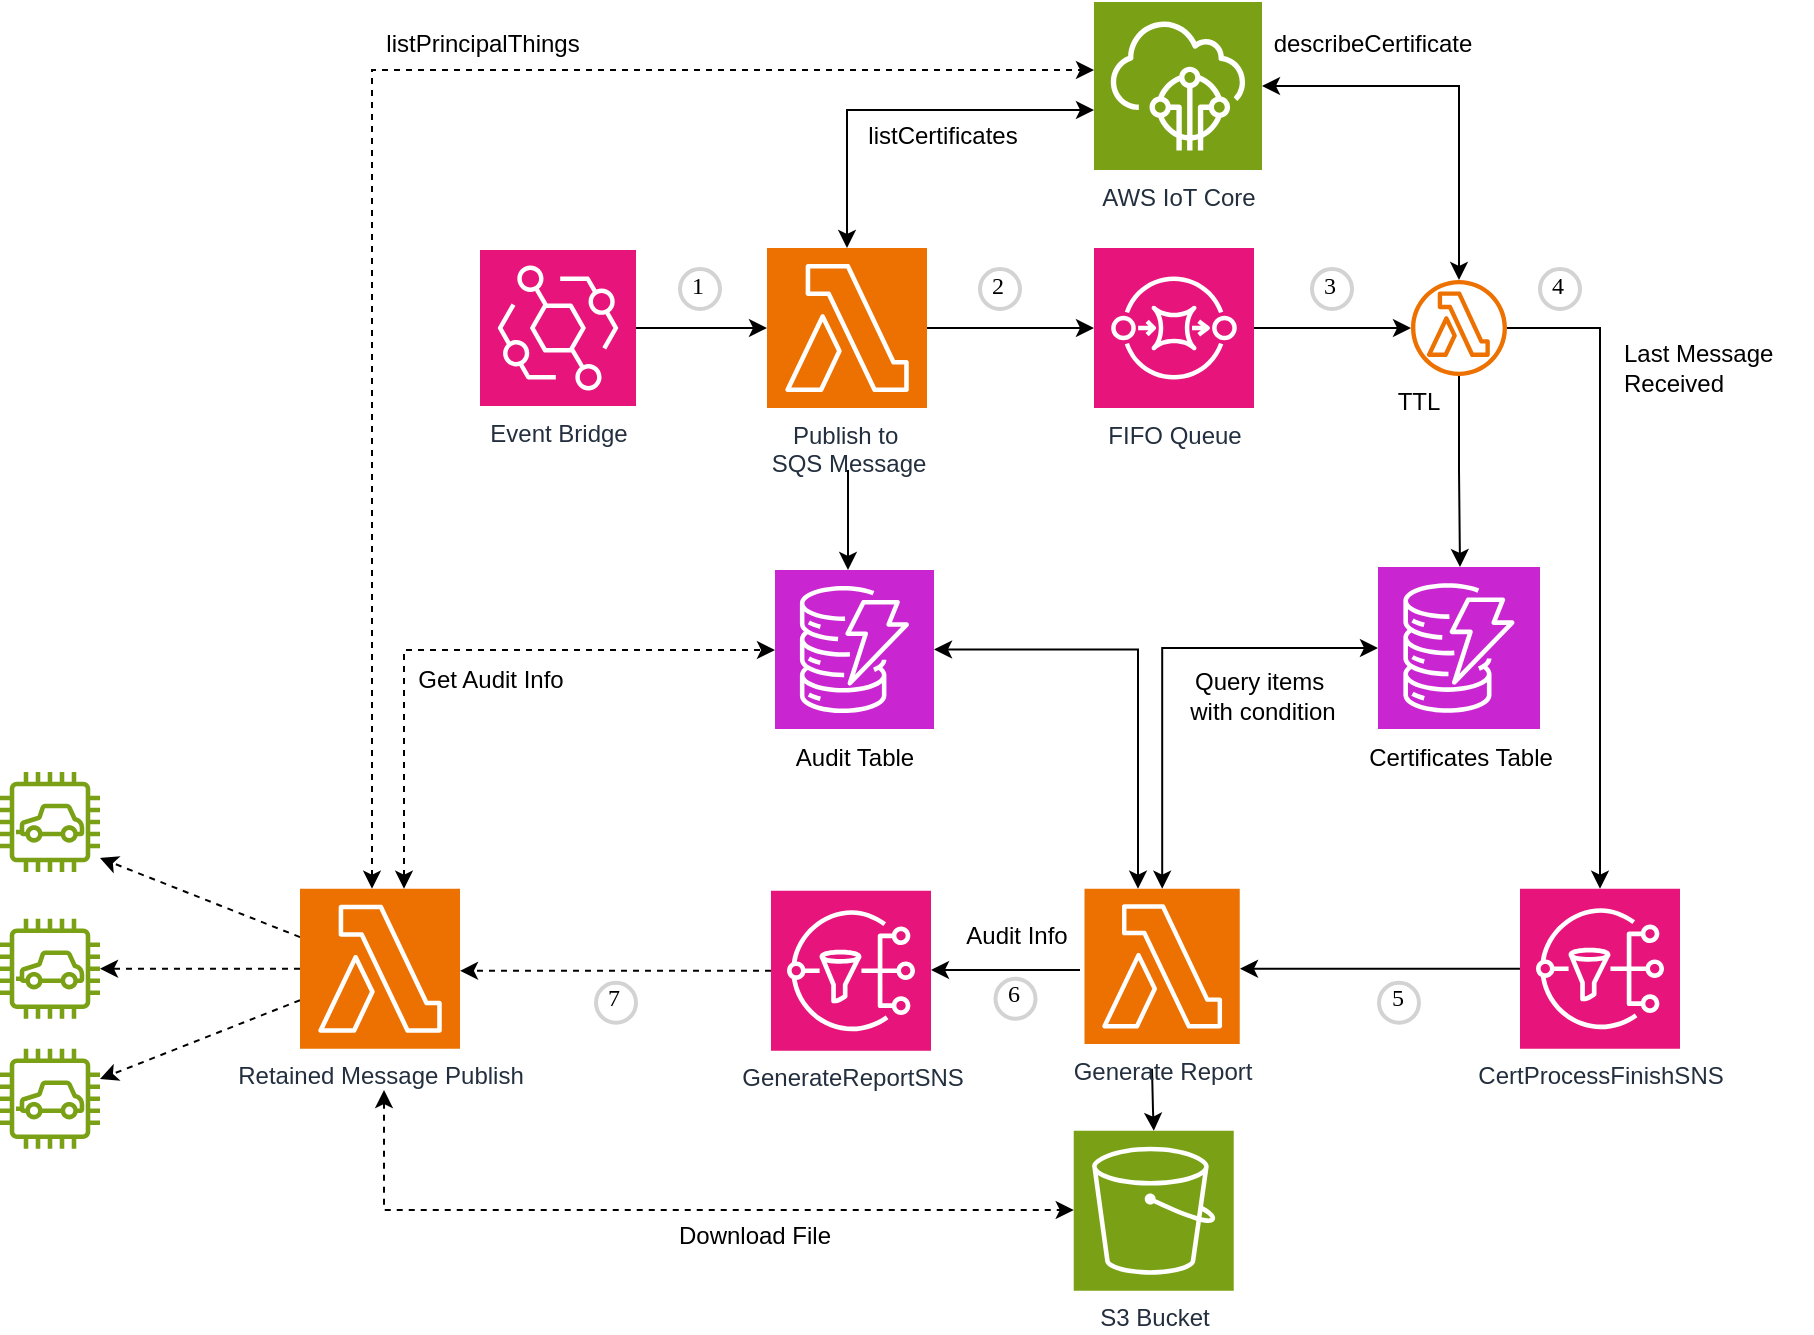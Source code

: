 <mxfile version="24.2.5" type="device" pages="2">
  <diagram id="SAfGH-wgnJI3tK-LIvU7" name="CURRENT">
    <mxGraphModel dx="1388" dy="578" grid="0" gridSize="10" guides="1" tooltips="1" connect="1" arrows="1" fold="1" page="0" pageScale="1" pageWidth="827" pageHeight="1169" math="0" shadow="0">
      <root>
        <mxCell id="0" />
        <mxCell id="1" parent="0" />
        <mxCell id="WebpYb8rPuGG9yT3zXWJ-17" style="edgeStyle=orthogonalEdgeStyle;rounded=0;orthogonalLoop=1;jettySize=auto;html=1;" parent="1" source="WebpYb8rPuGG9yT3zXWJ-1" target="WebpYb8rPuGG9yT3zXWJ-16" edge="1">
          <mxGeometry relative="1" as="geometry" />
        </mxCell>
        <mxCell id="WebpYb8rPuGG9yT3zXWJ-1" value="Event Bridge" style="sketch=0;points=[[0,0,0],[0.25,0,0],[0.5,0,0],[0.75,0,0],[1,0,0],[0,1,0],[0.25,1,0],[0.5,1,0],[0.75,1,0],[1,1,0],[0,0.25,0],[0,0.5,0],[0,0.75,0],[1,0.25,0],[1,0.5,0],[1,0.75,0]];outlineConnect=0;fontColor=#232F3E;fillColor=#E7157B;strokeColor=#ffffff;dashed=0;verticalLabelPosition=bottom;verticalAlign=top;align=center;html=1;fontSize=12;fontStyle=0;aspect=fixed;shape=mxgraph.aws4.resourceIcon;resIcon=mxgraph.aws4.eventbridge;" parent="1" vertex="1">
          <mxGeometry x="40" y="200" width="78" height="78" as="geometry" />
        </mxCell>
        <mxCell id="WebpYb8rPuGG9yT3zXWJ-13" style="edgeStyle=orthogonalEdgeStyle;rounded=0;orthogonalLoop=1;jettySize=auto;html=1;" parent="1" source="WebpYb8rPuGG9yT3zXWJ-4" target="WebpYb8rPuGG9yT3zXWJ-5" edge="1">
          <mxGeometry relative="1" as="geometry" />
        </mxCell>
        <mxCell id="WebpYb8rPuGG9yT3zXWJ-4" value="FIFO Queue" style="sketch=0;points=[[0,0,0],[0.25,0,0],[0.5,0,0],[0.75,0,0],[1,0,0],[0,1,0],[0.25,1,0],[0.5,1,0],[0.75,1,0],[1,1,0],[0,0.25,0],[0,0.5,0],[0,0.75,0],[1,0.25,0],[1,0.5,0],[1,0.75,0]];outlineConnect=0;fontColor=#232F3E;fillColor=#E7157B;strokeColor=#ffffff;dashed=0;verticalLabelPosition=bottom;verticalAlign=top;align=center;html=1;fontSize=12;fontStyle=0;aspect=fixed;shape=mxgraph.aws4.resourceIcon;resIcon=mxgraph.aws4.sqs;" parent="1" vertex="1">
          <mxGeometry x="347" y="199" width="80" height="80" as="geometry" />
        </mxCell>
        <mxCell id="WebpYb8rPuGG9yT3zXWJ-10" style="edgeStyle=orthogonalEdgeStyle;rounded=0;orthogonalLoop=1;jettySize=auto;html=1;" parent="1" source="WebpYb8rPuGG9yT3zXWJ-5" target="WebpYb8rPuGG9yT3zXWJ-8" edge="1">
          <mxGeometry relative="1" as="geometry">
            <Array as="points">
              <mxPoint x="530" y="310" />
              <mxPoint x="530" y="310" />
            </Array>
            <mxPoint x="520" y="320" as="targetPoint" />
          </mxGeometry>
        </mxCell>
        <mxCell id="WebpYb8rPuGG9yT3zXWJ-68" style="edgeStyle=orthogonalEdgeStyle;rounded=0;orthogonalLoop=1;jettySize=auto;html=1;" parent="1" source="WebpYb8rPuGG9yT3zXWJ-5" target="WebpYb8rPuGG9yT3zXWJ-67" edge="1">
          <mxGeometry relative="1" as="geometry">
            <Array as="points">
              <mxPoint x="600" y="239" />
            </Array>
          </mxGeometry>
        </mxCell>
        <mxCell id="WebpYb8rPuGG9yT3zXWJ-5" value="" style="sketch=0;outlineConnect=0;fontColor=#232F3E;gradientColor=none;fillColor=#ED7100;strokeColor=none;dashed=0;verticalLabelPosition=bottom;verticalAlign=top;align=center;html=1;fontSize=12;fontStyle=0;aspect=fixed;pointerEvents=1;shape=mxgraph.aws4.lambda_function;" parent="1" vertex="1">
          <mxGeometry x="505.5" y="215" width="48" height="48" as="geometry" />
        </mxCell>
        <mxCell id="WebpYb8rPuGG9yT3zXWJ-47" style="edgeStyle=orthogonalEdgeStyle;rounded=0;orthogonalLoop=1;jettySize=auto;html=1;startArrow=classic;startFill=1;" parent="1" source="WebpYb8rPuGG9yT3zXWJ-6" target="WebpYb8rPuGG9yT3zXWJ-5" edge="1">
          <mxGeometry relative="1" as="geometry" />
        </mxCell>
        <mxCell id="WebpYb8rPuGG9yT3zXWJ-6" value="AWS IoT Core" style="sketch=0;points=[[0,0,0],[0.25,0,0],[0.5,0,0],[0.75,0,0],[1,0,0],[0,1,0],[0.25,1,0],[0.5,1,0],[0.75,1,0],[1,1,0],[0,0.25,0],[0,0.5,0],[0,0.75,0],[1,0.25,0],[1,0.5,0],[1,0.75,0]];outlineConnect=0;fontColor=#232F3E;fillColor=#7AA116;strokeColor=#ffffff;dashed=0;verticalLabelPosition=bottom;verticalAlign=top;align=center;html=1;fontSize=12;fontStyle=0;aspect=fixed;shape=mxgraph.aws4.resourceIcon;resIcon=mxgraph.aws4.iot_core;" parent="1" vertex="1">
          <mxGeometry x="347" y="76" width="84" height="84" as="geometry" />
        </mxCell>
        <mxCell id="WebpYb8rPuGG9yT3zXWJ-8" value="&lt;span style=&quot;color: rgb(0, 0, 0);&quot;&gt;Certificates Table&lt;/span&gt;" style="sketch=0;points=[[0,0,0],[0.25,0,0],[0.5,0,0],[0.75,0,0],[1,0,0],[0,1,0],[0.25,1,0],[0.5,1,0],[0.75,1,0],[1,1,0],[0,0.25,0],[0,0.5,0],[0,0.75,0],[1,0.25,0],[1,0.5,0],[1,0.75,0]];outlineConnect=0;fontColor=#232F3E;fillColor=#C925D1;strokeColor=#ffffff;dashed=0;verticalLabelPosition=bottom;verticalAlign=top;align=center;html=1;fontSize=12;fontStyle=0;aspect=fixed;shape=mxgraph.aws4.resourceIcon;resIcon=mxgraph.aws4.dynamodb;" parent="1" vertex="1">
          <mxGeometry x="489" y="358.5" width="81" height="81" as="geometry" />
        </mxCell>
        <mxCell id="WebpYb8rPuGG9yT3zXWJ-18" style="edgeStyle=orthogonalEdgeStyle;rounded=0;orthogonalLoop=1;jettySize=auto;html=1;" parent="1" source="WebpYb8rPuGG9yT3zXWJ-16" target="WebpYb8rPuGG9yT3zXWJ-4" edge="1">
          <mxGeometry relative="1" as="geometry" />
        </mxCell>
        <mxCell id="RIz6IlH4gp6ZUntJWzO1-3" style="edgeStyle=orthogonalEdgeStyle;rounded=0;orthogonalLoop=1;jettySize=auto;html=1;" parent="1" target="RIz6IlH4gp6ZUntJWzO1-2" edge="1">
          <mxGeometry relative="1" as="geometry">
            <mxPoint x="224" y="310" as="sourcePoint" />
            <mxPoint x="224" y="348.5" as="targetPoint" />
            <Array as="points">
              <mxPoint x="224" y="350" />
              <mxPoint x="224" y="350" />
            </Array>
          </mxGeometry>
        </mxCell>
        <mxCell id="WebpYb8rPuGG9yT3zXWJ-16" value="Publish to&amp;nbsp;&lt;div&gt;SQS Message&lt;/div&gt;" style="sketch=0;points=[[0,0,0],[0.25,0,0],[0.5,0,0],[0.75,0,0],[1,0,0],[0,1,0],[0.25,1,0],[0.5,1,0],[0.75,1,0],[1,1,0],[0,0.25,0],[0,0.5,0],[0,0.75,0],[1,0.25,0],[1,0.5,0],[1,0.75,0]];outlineConnect=0;fontColor=#232F3E;fillColor=#ED7100;strokeColor=#ffffff;dashed=0;verticalLabelPosition=bottom;verticalAlign=top;align=center;html=1;fontSize=12;fontStyle=0;aspect=fixed;shape=mxgraph.aws4.resourceIcon;resIcon=mxgraph.aws4.lambda;" parent="1" vertex="1">
          <mxGeometry x="183.5" y="199" width="80" height="80" as="geometry" />
        </mxCell>
        <mxCell id="WebpYb8rPuGG9yT3zXWJ-21" style="edgeStyle=orthogonalEdgeStyle;rounded=0;orthogonalLoop=1;jettySize=auto;html=1;startArrow=classic;startFill=1;" parent="1" source="WebpYb8rPuGG9yT3zXWJ-19" target="WebpYb8rPuGG9yT3zXWJ-8" edge="1">
          <mxGeometry relative="1" as="geometry">
            <mxPoint x="406" y="406" as="targetPoint" />
            <Array as="points">
              <mxPoint x="381" y="399" />
            </Array>
          </mxGeometry>
        </mxCell>
        <mxCell id="WebpYb8rPuGG9yT3zXWJ-24" style="edgeStyle=orthogonalEdgeStyle;rounded=0;orthogonalLoop=1;jettySize=auto;html=1;" parent="1" target="WebpYb8rPuGG9yT3zXWJ-23" edge="1">
          <mxGeometry relative="1" as="geometry">
            <mxPoint x="376" y="609.36" as="sourcePoint" />
          </mxGeometry>
        </mxCell>
        <mxCell id="WebpYb8rPuGG9yT3zXWJ-19" value="Generate Report" style="sketch=0;points=[[0,0,0],[0.25,0,0],[0.5,0,0],[0.75,0,0],[1,0,0],[0,1,0],[0.25,1,0],[0.5,1,0],[0.75,1,0],[1,1,0],[0,0.25,0],[0,0.5,0],[0,0.75,0],[1,0.25,0],[1,0.5,0],[1,0.75,0]];outlineConnect=0;fontColor=#232F3E;fillColor=#ED7100;strokeColor=#ffffff;dashed=0;verticalLabelPosition=bottom;verticalAlign=top;align=center;html=1;fontSize=12;fontStyle=0;aspect=fixed;shape=mxgraph.aws4.resourceIcon;resIcon=mxgraph.aws4.lambda;" parent="1" vertex="1">
          <mxGeometry x="342.25" y="519.36" width="77.62" height="77.62" as="geometry" />
        </mxCell>
        <mxCell id="WebpYb8rPuGG9yT3zXWJ-31" style="edgeStyle=orthogonalEdgeStyle;rounded=0;orthogonalLoop=1;jettySize=auto;html=1;dashed=1;" parent="1" source="WebpYb8rPuGG9yT3zXWJ-22" target="WebpYb8rPuGG9yT3zXWJ-30" edge="1">
          <mxGeometry relative="1" as="geometry">
            <Array as="points">
              <mxPoint x="60" y="560" />
              <mxPoint x="60" y="560" />
            </Array>
          </mxGeometry>
        </mxCell>
        <mxCell id="WebpYb8rPuGG9yT3zXWJ-22" value="GenerateReportSNS" style="sketch=0;points=[[0,0,0],[0.25,0,0],[0.5,0,0],[0.75,0,0],[1,0,0],[0,1,0],[0.25,1,0],[0.5,1,0],[0.75,1,0],[1,1,0],[0,0.25,0],[0,0.5,0],[0,0.75,0],[1,0.25,0],[1,0.5,0],[1,0.75,0]];outlineConnect=0;fontColor=#232F3E;fillColor=#E7157B;strokeColor=#ffffff;dashed=0;verticalLabelPosition=bottom;verticalAlign=top;align=center;html=1;fontSize=12;fontStyle=0;aspect=fixed;shape=mxgraph.aws4.resourceIcon;resIcon=mxgraph.aws4.sns;" parent="1" vertex="1">
          <mxGeometry x="185.5" y="520.36" width="80" height="80" as="geometry" />
        </mxCell>
        <mxCell id="WebpYb8rPuGG9yT3zXWJ-23" value="S3 Bucket" style="sketch=0;points=[[0,0,0],[0.25,0,0],[0.5,0,0],[0.75,0,0],[1,0,0],[0,1,0],[0.25,1,0],[0.5,1,0],[0.75,1,0],[1,1,0],[0,0.25,0],[0,0.5,0],[0,0.75,0],[1,0.25,0],[1,0.5,0],[1,0.75,0]];outlineConnect=0;fontColor=#232F3E;fillColor=#7AA116;strokeColor=#ffffff;dashed=0;verticalLabelPosition=bottom;verticalAlign=top;align=center;html=1;fontSize=12;fontStyle=0;aspect=fixed;shape=mxgraph.aws4.resourceIcon;resIcon=mxgraph.aws4.s3;" parent="1" vertex="1">
          <mxGeometry x="336.87" y="640.36" width="80" height="80" as="geometry" />
        </mxCell>
        <mxCell id="WebpYb8rPuGG9yT3zXWJ-25" style="edgeStyle=orthogonalEdgeStyle;rounded=0;orthogonalLoop=1;jettySize=auto;html=1;" parent="1" target="WebpYb8rPuGG9yT3zXWJ-22" edge="1">
          <mxGeometry relative="1" as="geometry">
            <mxPoint x="340" y="560" as="sourcePoint" />
            <mxPoint x="267" y="558.358" as="targetPoint" />
            <Array as="points">
              <mxPoint x="320" y="560" />
              <mxPoint x="320" y="560" />
            </Array>
          </mxGeometry>
        </mxCell>
        <mxCell id="WebpYb8rPuGG9yT3zXWJ-32" style="edgeStyle=orthogonalEdgeStyle;rounded=0;orthogonalLoop=1;jettySize=auto;html=1;dashed=1;startArrow=classic;startFill=1;" parent="1" target="WebpYb8rPuGG9yT3zXWJ-23" edge="1">
          <mxGeometry relative="1" as="geometry">
            <mxPoint x="-8" y="620" as="sourcePoint" />
            <Array as="points">
              <mxPoint x="-8" y="680" />
            </Array>
          </mxGeometry>
        </mxCell>
        <mxCell id="WebpYb8rPuGG9yT3zXWJ-42" style="rounded=0;orthogonalLoop=1;jettySize=auto;html=1;dashed=1;" parent="1" source="WebpYb8rPuGG9yT3zXWJ-30" edge="1">
          <mxGeometry relative="1" as="geometry">
            <mxPoint x="-150" y="504.004" as="targetPoint" />
          </mxGeometry>
        </mxCell>
        <mxCell id="WebpYb8rPuGG9yT3zXWJ-43" style="edgeStyle=orthogonalEdgeStyle;rounded=0;orthogonalLoop=1;jettySize=auto;html=1;dashed=1;" parent="1" source="WebpYb8rPuGG9yT3zXWJ-30" target="WebpYb8rPuGG9yT3zXWJ-40" edge="1">
          <mxGeometry relative="1" as="geometry" />
        </mxCell>
        <mxCell id="WebpYb8rPuGG9yT3zXWJ-44" style="rounded=0;orthogonalLoop=1;jettySize=auto;html=1;dashed=1;" parent="1" source="WebpYb8rPuGG9yT3zXWJ-30" target="WebpYb8rPuGG9yT3zXWJ-41" edge="1">
          <mxGeometry relative="1" as="geometry" />
        </mxCell>
        <mxCell id="WebpYb8rPuGG9yT3zXWJ-60" style="edgeStyle=orthogonalEdgeStyle;rounded=0;orthogonalLoop=1;jettySize=auto;html=1;dashed=1;startArrow=classic;startFill=1;" parent="1" source="WebpYb8rPuGG9yT3zXWJ-30" target="WebpYb8rPuGG9yT3zXWJ-6" edge="1">
          <mxGeometry relative="1" as="geometry">
            <Array as="points">
              <mxPoint x="-14" y="110" />
            </Array>
          </mxGeometry>
        </mxCell>
        <mxCell id="WebpYb8rPuGG9yT3zXWJ-30" value="Retained Message Publish" style="sketch=0;points=[[0,0,0],[0.25,0,0],[0.5,0,0],[0.75,0,0],[1,0,0],[0,1,0],[0.25,1,0],[0.5,1,0],[0.75,1,0],[1,1,0],[0,0.25,0],[0,0.5,0],[0,0.75,0],[1,0.25,0],[1,0.5,0],[1,0.75,0]];outlineConnect=0;fontColor=#232F3E;fillColor=#ED7100;strokeColor=#ffffff;dashed=0;verticalLabelPosition=bottom;verticalAlign=top;align=center;html=1;fontSize=12;fontStyle=0;aspect=fixed;shape=mxgraph.aws4.resourceIcon;resIcon=mxgraph.aws4.lambda;" parent="1" vertex="1">
          <mxGeometry x="-50" y="519.36" width="80" height="80" as="geometry" />
        </mxCell>
        <mxCell id="WebpYb8rPuGG9yT3zXWJ-34" value="Last Message&amp;nbsp;&lt;div&gt;Received&lt;/div&gt;" style="text;html=1;align=left;verticalAlign=middle;resizable=0;points=[];autosize=1;strokeColor=none;fillColor=none;" parent="1" vertex="1">
          <mxGeometry x="610" y="238" width="96" height="41" as="geometry" />
        </mxCell>
        <mxCell id="WebpYb8rPuGG9yT3zXWJ-39" value="" style="sketch=0;outlineConnect=0;fontColor=#232F3E;gradientColor=none;fillColor=#7AA116;strokeColor=none;dashed=0;verticalLabelPosition=bottom;verticalAlign=top;align=center;html=1;fontSize=12;fontStyle=0;aspect=fixed;pointerEvents=1;shape=mxgraph.aws4.car;" parent="1" vertex="1">
          <mxGeometry x="-200" y="461" width="50" height="50" as="geometry" />
        </mxCell>
        <mxCell id="WebpYb8rPuGG9yT3zXWJ-40" value="" style="sketch=0;outlineConnect=0;fontColor=#232F3E;gradientColor=none;fillColor=#7AA116;strokeColor=none;dashed=0;verticalLabelPosition=bottom;verticalAlign=top;align=center;html=1;fontSize=12;fontStyle=0;aspect=fixed;pointerEvents=1;shape=mxgraph.aws4.car;" parent="1" vertex="1">
          <mxGeometry x="-200" y="534.36" width="50" height="50" as="geometry" />
        </mxCell>
        <mxCell id="WebpYb8rPuGG9yT3zXWJ-41" value="" style="sketch=0;outlineConnect=0;fontColor=#232F3E;gradientColor=none;fillColor=#7AA116;strokeColor=none;dashed=0;verticalLabelPosition=bottom;verticalAlign=top;align=center;html=1;fontSize=12;fontStyle=0;aspect=fixed;pointerEvents=1;shape=mxgraph.aws4.car;" parent="1" vertex="1">
          <mxGeometry x="-200" y="599.36" width="50" height="50" as="geometry" />
        </mxCell>
        <mxCell id="WebpYb8rPuGG9yT3zXWJ-48" value="describeCertificate" style="text;html=1;align=center;verticalAlign=middle;resizable=0;points=[];autosize=1;strokeColor=none;fillColor=none;" parent="1" vertex="1">
          <mxGeometry x="427" y="84" width="117" height="26" as="geometry" />
        </mxCell>
        <mxCell id="WebpYb8rPuGG9yT3zXWJ-49" value="listCertificates" style="text;html=1;align=center;verticalAlign=middle;resizable=0;points=[];autosize=1;strokeColor=none;fillColor=none;" parent="1" vertex="1">
          <mxGeometry x="224" y="130" width="93" height="26" as="geometry" />
        </mxCell>
        <mxCell id="WebpYb8rPuGG9yT3zXWJ-50" value="Download File" style="text;html=1;align=center;verticalAlign=middle;resizable=0;points=[];autosize=1;strokeColor=none;fillColor=none;" parent="1" vertex="1">
          <mxGeometry x="130" y="680" width="94" height="26" as="geometry" />
        </mxCell>
        <mxCell id="WebpYb8rPuGG9yT3zXWJ-51" value="Audit Info" style="text;html=1;align=center;verticalAlign=middle;resizable=0;points=[];autosize=1;strokeColor=none;fillColor=none;" parent="1" vertex="1">
          <mxGeometry x="273.25" y="529.86" width="69" height="26" as="geometry" />
        </mxCell>
        <mxCell id="WebpYb8rPuGG9yT3zXWJ-52" value="1" style="ellipse;whiteSpace=wrap;html=1;aspect=fixed;strokeWidth=2;fontFamily=Tahoma;spacingBottom=4;spacingRight=2;strokeColor=#d3d3d3;" parent="1" vertex="1">
          <mxGeometry x="140" y="209.5" width="20" height="20" as="geometry" />
        </mxCell>
        <mxCell id="WebpYb8rPuGG9yT3zXWJ-53" value="2" style="ellipse;whiteSpace=wrap;html=1;aspect=fixed;strokeWidth=2;fontFamily=Tahoma;spacingBottom=4;spacingRight=2;strokeColor=#d3d3d3;" parent="1" vertex="1">
          <mxGeometry x="290" y="209.5" width="20" height="20" as="geometry" />
        </mxCell>
        <mxCell id="WebpYb8rPuGG9yT3zXWJ-54" value="3" style="ellipse;whiteSpace=wrap;html=1;aspect=fixed;strokeWidth=2;fontFamily=Tahoma;spacingBottom=4;spacingRight=2;strokeColor=#d3d3d3;" parent="1" vertex="1">
          <mxGeometry x="456" y="209.5" width="20" height="20" as="geometry" />
        </mxCell>
        <mxCell id="WebpYb8rPuGG9yT3zXWJ-55" value="4" style="ellipse;whiteSpace=wrap;html=1;aspect=fixed;strokeWidth=2;fontFamily=Tahoma;spacingBottom=4;spacingRight=2;strokeColor=#d3d3d3;" parent="1" vertex="1">
          <mxGeometry x="570" y="209.5" width="20" height="20" as="geometry" />
        </mxCell>
        <mxCell id="WebpYb8rPuGG9yT3zXWJ-56" value="5" style="ellipse;whiteSpace=wrap;html=1;aspect=fixed;strokeWidth=2;fontFamily=Tahoma;spacingBottom=4;spacingRight=2;strokeColor=#d3d3d3;" parent="1" vertex="1">
          <mxGeometry x="489.5" y="566.37" width="20" height="20" as="geometry" />
        </mxCell>
        <mxCell id="WebpYb8rPuGG9yT3zXWJ-57" value="6" style="ellipse;whiteSpace=wrap;html=1;aspect=fixed;strokeWidth=2;fontFamily=Tahoma;spacingBottom=4;spacingRight=2;strokeColor=#d3d3d3;" parent="1" vertex="1">
          <mxGeometry x="297.75" y="564.36" width="20" height="20" as="geometry" />
        </mxCell>
        <mxCell id="WebpYb8rPuGG9yT3zXWJ-69" style="edgeStyle=orthogonalEdgeStyle;rounded=0;orthogonalLoop=1;jettySize=auto;html=1;" parent="1" source="WebpYb8rPuGG9yT3zXWJ-67" edge="1">
          <mxGeometry relative="1" as="geometry">
            <mxPoint x="420" y="559.36" as="targetPoint" />
          </mxGeometry>
        </mxCell>
        <mxCell id="WebpYb8rPuGG9yT3zXWJ-67" value="CertProcessFinishSNS" style="sketch=0;points=[[0,0,0],[0.25,0,0],[0.5,0,0],[0.75,0,0],[1,0,0],[0,1,0],[0.25,1,0],[0.5,1,0],[0.75,1,0],[1,1,0],[0,0.25,0],[0,0.5,0],[0,0.75,0],[1,0.25,0],[1,0.5,0],[1,0.75,0]];outlineConnect=0;fontColor=#232F3E;fillColor=#E7157B;strokeColor=#ffffff;dashed=0;verticalLabelPosition=bottom;verticalAlign=top;align=center;html=1;fontSize=12;fontStyle=0;aspect=fixed;shape=mxgraph.aws4.resourceIcon;resIcon=mxgraph.aws4.sns;" parent="1" vertex="1">
          <mxGeometry x="560" y="519.36" width="80" height="80" as="geometry" />
        </mxCell>
        <mxCell id="WebpYb8rPuGG9yT3zXWJ-70" value="listPrincipalThings" style="text;html=1;align=center;verticalAlign=middle;resizable=0;points=[];autosize=1;strokeColor=none;fillColor=none;" parent="1" vertex="1">
          <mxGeometry x="-17" y="84" width="115" height="26" as="geometry" />
        </mxCell>
        <mxCell id="WebpYb8rPuGG9yT3zXWJ-81" value="TTL" style="text;html=1;align=center;verticalAlign=middle;resizable=0;points=[];autosize=1;strokeColor=none;fillColor=none;" parent="1" vertex="1">
          <mxGeometry x="489.5" y="263" width="39" height="26" as="geometry" />
        </mxCell>
        <mxCell id="D2sAZRvFUPmuhAat7ydH-2" value="Query items&amp;nbsp;&lt;div&gt;with condition&lt;/div&gt;" style="text;html=1;align=center;verticalAlign=middle;resizable=0;points=[];autosize=1;strokeColor=none;fillColor=none;" parent="1" vertex="1">
          <mxGeometry x="385" y="402" width="91" height="41" as="geometry" />
        </mxCell>
        <mxCell id="RIz6IlH4gp6ZUntJWzO1-4" style="edgeStyle=orthogonalEdgeStyle;rounded=0;orthogonalLoop=1;jettySize=auto;html=1;startArrow=classic;startFill=1;" parent="1" source="RIz6IlH4gp6ZUntJWzO1-2" target="WebpYb8rPuGG9yT3zXWJ-19" edge="1">
          <mxGeometry relative="1" as="geometry">
            <Array as="points">
              <mxPoint x="369" y="399" />
            </Array>
          </mxGeometry>
        </mxCell>
        <mxCell id="RIz6IlH4gp6ZUntJWzO1-2" value="&lt;span style=&quot;color: rgb(0, 0, 0);&quot;&gt;Audit Table&lt;/span&gt;" style="sketch=0;points=[[0,0,0],[0.25,0,0],[0.5,0,0],[0.75,0,0],[1,0,0],[0,1,0],[0.25,1,0],[0.5,1,0],[0.75,1,0],[1,1,0],[0,0.25,0],[0,0.5,0],[0,0.75,0],[1,0.25,0],[1,0.5,0],[1,0.75,0]];outlineConnect=0;fontColor=#232F3E;fillColor=#C925D1;strokeColor=#ffffff;dashed=0;verticalLabelPosition=bottom;verticalAlign=top;align=center;html=1;fontSize=12;fontStyle=0;aspect=fixed;shape=mxgraph.aws4.resourceIcon;resIcon=mxgraph.aws4.dynamodb;" parent="1" vertex="1">
          <mxGeometry x="187.5" y="360" width="79.5" height="79.5" as="geometry" />
        </mxCell>
        <mxCell id="RIz6IlH4gp6ZUntJWzO1-5" style="edgeStyle=orthogonalEdgeStyle;rounded=0;orthogonalLoop=1;jettySize=auto;html=1;entryX=0;entryY=0.5;entryDx=0;entryDy=0;entryPerimeter=0;startArrow=classic;startFill=1;dashed=1;" parent="1" source="WebpYb8rPuGG9yT3zXWJ-30" target="RIz6IlH4gp6ZUntJWzO1-2" edge="1">
          <mxGeometry relative="1" as="geometry">
            <Array as="points">
              <mxPoint x="2" y="400" />
              <mxPoint x="188" y="400" />
            </Array>
          </mxGeometry>
        </mxCell>
        <mxCell id="RIz6IlH4gp6ZUntJWzO1-6" value="Get Audit Info" style="text;html=1;align=center;verticalAlign=middle;resizable=0;points=[];autosize=1;strokeColor=none;fillColor=none;" parent="1" vertex="1">
          <mxGeometry x="-1" y="402" width="91" height="26" as="geometry" />
        </mxCell>
        <mxCell id="VPjcil6RBVod-sXulY-w-5" style="edgeStyle=orthogonalEdgeStyle;rounded=0;orthogonalLoop=1;jettySize=auto;html=1;entryX=0.5;entryY=0;entryDx=0;entryDy=0;entryPerimeter=0;startArrow=classic;startFill=1;" parent="1" source="WebpYb8rPuGG9yT3zXWJ-6" target="WebpYb8rPuGG9yT3zXWJ-16" edge="1">
          <mxGeometry relative="1" as="geometry">
            <Array as="points">
              <mxPoint x="224" y="130" />
            </Array>
          </mxGeometry>
        </mxCell>
        <mxCell id="VPjcil6RBVod-sXulY-w-10" value="7" style="ellipse;whiteSpace=wrap;html=1;aspect=fixed;strokeWidth=2;fontFamily=Tahoma;spacingBottom=4;spacingRight=2;strokeColor=#d3d3d3;" parent="1" vertex="1">
          <mxGeometry x="98" y="566.37" width="20" height="20" as="geometry" />
        </mxCell>
      </root>
    </mxGraphModel>
  </diagram>
  <diagram id="FFP-0bNLXyQCIJ5iRnZB" name="Page-3">
    <mxGraphModel dx="1834" dy="854" grid="0" gridSize="10" guides="1" tooltips="1" connect="1" arrows="1" fold="1" page="0" pageScale="1" pageWidth="827" pageHeight="1169" math="0" shadow="0">
      <root>
        <mxCell id="0" />
        <mxCell id="1" parent="0" />
        <mxCell id="tZ0f37lOm7lQsgbMMiqr-1" style="edgeStyle=orthogonalEdgeStyle;rounded=0;orthogonalLoop=1;jettySize=auto;html=1;" edge="1" parent="1" source="tZ0f37lOm7lQsgbMMiqr-2" target="tZ0f37lOm7lQsgbMMiqr-13">
          <mxGeometry relative="1" as="geometry" />
        </mxCell>
        <mxCell id="tZ0f37lOm7lQsgbMMiqr-2" value="Event Bridge" style="sketch=0;points=[[0,0,0],[0.25,0,0],[0.5,0,0],[0.75,0,0],[1,0,0],[0,1,0],[0.25,1,0],[0.5,1,0],[0.75,1,0],[1,1,0],[0,0.25,0],[0,0.5,0],[0,0.75,0],[1,0.25,0],[1,0.5,0],[1,0.75,0]];outlineConnect=0;fontColor=#232F3E;fillColor=#E7157B;strokeColor=#ffffff;dashed=0;verticalLabelPosition=bottom;verticalAlign=top;align=center;html=1;fontSize=12;fontStyle=0;aspect=fixed;shape=mxgraph.aws4.resourceIcon;resIcon=mxgraph.aws4.eventbridge;" vertex="1" parent="1">
          <mxGeometry x="40" y="200" width="78" height="78" as="geometry" />
        </mxCell>
        <mxCell id="tZ0f37lOm7lQsgbMMiqr-3" style="edgeStyle=orthogonalEdgeStyle;rounded=0;orthogonalLoop=1;jettySize=auto;html=1;" edge="1" parent="1" source="tZ0f37lOm7lQsgbMMiqr-4" target="tZ0f37lOm7lQsgbMMiqr-7">
          <mxGeometry relative="1" as="geometry" />
        </mxCell>
        <mxCell id="tZ0f37lOm7lQsgbMMiqr-4" value="FIFO Queue" style="sketch=0;points=[[0,0,0],[0.25,0,0],[0.5,0,0],[0.75,0,0],[1,0,0],[0,1,0],[0.25,1,0],[0.5,1,0],[0.75,1,0],[1,1,0],[0,0.25,0],[0,0.5,0],[0,0.75,0],[1,0.25,0],[1,0.5,0],[1,0.75,0]];outlineConnect=0;fontColor=#232F3E;fillColor=#E7157B;strokeColor=#ffffff;dashed=0;verticalLabelPosition=bottom;verticalAlign=top;align=center;html=1;fontSize=12;fontStyle=0;aspect=fixed;shape=mxgraph.aws4.resourceIcon;resIcon=mxgraph.aws4.sqs;" vertex="1" parent="1">
          <mxGeometry x="347" y="199" width="80" height="80" as="geometry" />
        </mxCell>
        <mxCell id="tZ0f37lOm7lQsgbMMiqr-5" style="edgeStyle=orthogonalEdgeStyle;rounded=0;orthogonalLoop=1;jettySize=auto;html=1;" edge="1" parent="1" source="tZ0f37lOm7lQsgbMMiqr-7" target="tZ0f37lOm7lQsgbMMiqr-10">
          <mxGeometry relative="1" as="geometry">
            <Array as="points">
              <mxPoint x="530" y="310" />
              <mxPoint x="530" y="310" />
            </Array>
            <mxPoint x="520" y="320" as="targetPoint" />
          </mxGeometry>
        </mxCell>
        <mxCell id="tZ0f37lOm7lQsgbMMiqr-6" style="edgeStyle=orthogonalEdgeStyle;rounded=0;orthogonalLoop=1;jettySize=auto;html=1;" edge="1" parent="1" source="tZ0f37lOm7lQsgbMMiqr-7" target="tZ0f37lOm7lQsgbMMiqr-42">
          <mxGeometry relative="1" as="geometry">
            <Array as="points">
              <mxPoint x="600" y="239" />
            </Array>
          </mxGeometry>
        </mxCell>
        <mxCell id="tZ0f37lOm7lQsgbMMiqr-7" value="" style="sketch=0;outlineConnect=0;fontColor=#232F3E;gradientColor=none;fillColor=#ED7100;strokeColor=none;dashed=0;verticalLabelPosition=bottom;verticalAlign=top;align=center;html=1;fontSize=12;fontStyle=0;aspect=fixed;pointerEvents=1;shape=mxgraph.aws4.lambda_function;" vertex="1" parent="1">
          <mxGeometry x="505.5" y="215" width="48" height="48" as="geometry" />
        </mxCell>
        <mxCell id="tZ0f37lOm7lQsgbMMiqr-8" style="edgeStyle=orthogonalEdgeStyle;rounded=0;orthogonalLoop=1;jettySize=auto;html=1;startArrow=classic;startFill=1;" edge="1" parent="1" source="tZ0f37lOm7lQsgbMMiqr-9" target="tZ0f37lOm7lQsgbMMiqr-7">
          <mxGeometry relative="1" as="geometry" />
        </mxCell>
        <mxCell id="tZ0f37lOm7lQsgbMMiqr-9" value="AWS IoT Core" style="sketch=0;points=[[0,0,0],[0.25,0,0],[0.5,0,0],[0.75,0,0],[1,0,0],[0,1,0],[0.25,1,0],[0.5,1,0],[0.75,1,0],[1,1,0],[0,0.25,0],[0,0.5,0],[0,0.75,0],[1,0.25,0],[1,0.5,0],[1,0.75,0]];outlineConnect=0;fontColor=#232F3E;fillColor=#7AA116;strokeColor=#ffffff;dashed=0;verticalLabelPosition=bottom;verticalAlign=top;align=center;html=1;fontSize=12;fontStyle=0;aspect=fixed;shape=mxgraph.aws4.resourceIcon;resIcon=mxgraph.aws4.iot_core;" vertex="1" parent="1">
          <mxGeometry x="347" y="76" width="84" height="84" as="geometry" />
        </mxCell>
        <mxCell id="tZ0f37lOm7lQsgbMMiqr-10" value="&lt;span style=&quot;color: rgb(0, 0, 0);&quot;&gt;Certificates Table&lt;/span&gt;" style="sketch=0;points=[[0,0,0],[0.25,0,0],[0.5,0,0],[0.75,0,0],[1,0,0],[0,1,0],[0.25,1,0],[0.5,1,0],[0.75,1,0],[1,1,0],[0,0.25,0],[0,0.5,0],[0,0.75,0],[1,0.25,0],[1,0.5,0],[1,0.75,0]];outlineConnect=0;fontColor=#232F3E;fillColor=#C925D1;strokeColor=#ffffff;dashed=0;verticalLabelPosition=bottom;verticalAlign=top;align=center;html=1;fontSize=12;fontStyle=0;aspect=fixed;shape=mxgraph.aws4.resourceIcon;resIcon=mxgraph.aws4.dynamodb;" vertex="1" parent="1">
          <mxGeometry x="489" y="358.5" width="81" height="81" as="geometry" />
        </mxCell>
        <mxCell id="tZ0f37lOm7lQsgbMMiqr-11" style="edgeStyle=orthogonalEdgeStyle;rounded=0;orthogonalLoop=1;jettySize=auto;html=1;" edge="1" parent="1" source="tZ0f37lOm7lQsgbMMiqr-13" target="tZ0f37lOm7lQsgbMMiqr-4">
          <mxGeometry relative="1" as="geometry" />
        </mxCell>
        <mxCell id="tZ0f37lOm7lQsgbMMiqr-12" style="edgeStyle=orthogonalEdgeStyle;rounded=0;orthogonalLoop=1;jettySize=auto;html=1;" edge="1" parent="1" target="tZ0f37lOm7lQsgbMMiqr-47">
          <mxGeometry relative="1" as="geometry">
            <mxPoint x="224" y="310" as="sourcePoint" />
            <mxPoint x="224" y="348.5" as="targetPoint" />
            <Array as="points">
              <mxPoint x="224" y="350" />
              <mxPoint x="224" y="350" />
            </Array>
          </mxGeometry>
        </mxCell>
        <mxCell id="tZ0f37lOm7lQsgbMMiqr-13" value="Publish to&amp;nbsp;&lt;div&gt;SQS Message&lt;/div&gt;" style="sketch=0;points=[[0,0,0],[0.25,0,0],[0.5,0,0],[0.75,0,0],[1,0,0],[0,1,0],[0.25,1,0],[0.5,1,0],[0.75,1,0],[1,1,0],[0,0.25,0],[0,0.5,0],[0,0.75,0],[1,0.25,0],[1,0.5,0],[1,0.75,0]];outlineConnect=0;fontColor=#232F3E;fillColor=#ED7100;strokeColor=#ffffff;dashed=0;verticalLabelPosition=bottom;verticalAlign=top;align=center;html=1;fontSize=12;fontStyle=0;aspect=fixed;shape=mxgraph.aws4.resourceIcon;resIcon=mxgraph.aws4.fargate;" vertex="1" parent="1">
          <mxGeometry x="183.5" y="199" width="80" height="80" as="geometry" />
        </mxCell>
        <mxCell id="tZ0f37lOm7lQsgbMMiqr-14" style="edgeStyle=orthogonalEdgeStyle;rounded=0;orthogonalLoop=1;jettySize=auto;html=1;startArrow=classic;startFill=1;" edge="1" parent="1" source="tZ0f37lOm7lQsgbMMiqr-16" target="tZ0f37lOm7lQsgbMMiqr-10">
          <mxGeometry relative="1" as="geometry">
            <mxPoint x="406" y="406" as="targetPoint" />
            <Array as="points">
              <mxPoint x="381" y="399" />
            </Array>
          </mxGeometry>
        </mxCell>
        <mxCell id="tZ0f37lOm7lQsgbMMiqr-15" style="edgeStyle=orthogonalEdgeStyle;rounded=0;orthogonalLoop=1;jettySize=auto;html=1;" edge="1" parent="1" target="tZ0f37lOm7lQsgbMMiqr-19">
          <mxGeometry relative="1" as="geometry">
            <mxPoint x="376" y="609.36" as="sourcePoint" />
          </mxGeometry>
        </mxCell>
        <mxCell id="tZ0f37lOm7lQsgbMMiqr-16" value="Generate Report" style="sketch=0;points=[[0,0,0],[0.25,0,0],[0.5,0,0],[0.75,0,0],[1,0,0],[0,1,0],[0.25,1,0],[0.5,1,0],[0.75,1,0],[1,1,0],[0,0.25,0],[0,0.5,0],[0,0.75,0],[1,0.25,0],[1,0.5,0],[1,0.75,0]];outlineConnect=0;fontColor=#232F3E;fillColor=#ED7100;strokeColor=#ffffff;dashed=0;verticalLabelPosition=bottom;verticalAlign=top;align=center;html=1;fontSize=12;fontStyle=0;aspect=fixed;shape=mxgraph.aws4.resourceIcon;resIcon=mxgraph.aws4.lambda;" vertex="1" parent="1">
          <mxGeometry x="342.25" y="519.36" width="77.62" height="77.62" as="geometry" />
        </mxCell>
        <mxCell id="tZ0f37lOm7lQsgbMMiqr-17" style="edgeStyle=orthogonalEdgeStyle;rounded=0;orthogonalLoop=1;jettySize=auto;html=1;dashed=1;" edge="1" parent="1" source="tZ0f37lOm7lQsgbMMiqr-18" target="tZ0f37lOm7lQsgbMMiqr-26">
          <mxGeometry relative="1" as="geometry">
            <Array as="points">
              <mxPoint x="60" y="560" />
              <mxPoint x="60" y="560" />
            </Array>
          </mxGeometry>
        </mxCell>
        <mxCell id="tZ0f37lOm7lQsgbMMiqr-18" value="SNS" style="sketch=0;points=[[0,0,0],[0.25,0,0],[0.5,0,0],[0.75,0,0],[1,0,0],[0,1,0],[0.25,1,0],[0.5,1,0],[0.75,1,0],[1,1,0],[0,0.25,0],[0,0.5,0],[0,0.75,0],[1,0.25,0],[1,0.5,0],[1,0.75,0]];outlineConnect=0;fontColor=#232F3E;fillColor=#E7157B;strokeColor=#ffffff;dashed=0;verticalLabelPosition=bottom;verticalAlign=top;align=center;html=1;fontSize=12;fontStyle=0;aspect=fixed;shape=mxgraph.aws4.resourceIcon;resIcon=mxgraph.aws4.sns;" vertex="1" parent="1">
          <mxGeometry x="185.5" y="520.36" width="80" height="80" as="geometry" />
        </mxCell>
        <mxCell id="tZ0f37lOm7lQsgbMMiqr-19" value="S3 Bucket" style="sketch=0;points=[[0,0,0],[0.25,0,0],[0.5,0,0],[0.75,0,0],[1,0,0],[0,1,0],[0.25,1,0],[0.5,1,0],[0.75,1,0],[1,1,0],[0,0.25,0],[0,0.5,0],[0,0.75,0],[1,0.25,0],[1,0.5,0],[1,0.75,0]];outlineConnect=0;fontColor=#232F3E;fillColor=#7AA116;strokeColor=#ffffff;dashed=0;verticalLabelPosition=bottom;verticalAlign=top;align=center;html=1;fontSize=12;fontStyle=0;aspect=fixed;shape=mxgraph.aws4.resourceIcon;resIcon=mxgraph.aws4.s3;" vertex="1" parent="1">
          <mxGeometry x="336.87" y="640.36" width="80" height="80" as="geometry" />
        </mxCell>
        <mxCell id="tZ0f37lOm7lQsgbMMiqr-20" style="edgeStyle=orthogonalEdgeStyle;rounded=0;orthogonalLoop=1;jettySize=auto;html=1;" edge="1" parent="1" target="tZ0f37lOm7lQsgbMMiqr-18">
          <mxGeometry relative="1" as="geometry">
            <mxPoint x="340" y="560" as="sourcePoint" />
            <mxPoint x="267" y="558.358" as="targetPoint" />
            <Array as="points">
              <mxPoint x="320" y="560" />
              <mxPoint x="320" y="560" />
            </Array>
          </mxGeometry>
        </mxCell>
        <mxCell id="tZ0f37lOm7lQsgbMMiqr-21" style="edgeStyle=orthogonalEdgeStyle;rounded=0;orthogonalLoop=1;jettySize=auto;html=1;dashed=1;startArrow=classic;startFill=1;" edge="1" parent="1" target="tZ0f37lOm7lQsgbMMiqr-19">
          <mxGeometry relative="1" as="geometry">
            <mxPoint x="-8" y="620" as="sourcePoint" />
            <Array as="points">
              <mxPoint x="-8" y="680" />
            </Array>
          </mxGeometry>
        </mxCell>
        <mxCell id="tZ0f37lOm7lQsgbMMiqr-22" style="rounded=0;orthogonalLoop=1;jettySize=auto;html=1;dashed=1;" edge="1" parent="1" source="tZ0f37lOm7lQsgbMMiqr-26">
          <mxGeometry relative="1" as="geometry">
            <mxPoint x="-150" y="504.004" as="targetPoint" />
          </mxGeometry>
        </mxCell>
        <mxCell id="tZ0f37lOm7lQsgbMMiqr-23" style="edgeStyle=orthogonalEdgeStyle;rounded=0;orthogonalLoop=1;jettySize=auto;html=1;dashed=1;" edge="1" parent="1" source="tZ0f37lOm7lQsgbMMiqr-26" target="tZ0f37lOm7lQsgbMMiqr-29">
          <mxGeometry relative="1" as="geometry" />
        </mxCell>
        <mxCell id="tZ0f37lOm7lQsgbMMiqr-24" style="rounded=0;orthogonalLoop=1;jettySize=auto;html=1;dashed=1;" edge="1" parent="1" source="tZ0f37lOm7lQsgbMMiqr-26" target="tZ0f37lOm7lQsgbMMiqr-30">
          <mxGeometry relative="1" as="geometry" />
        </mxCell>
        <mxCell id="tZ0f37lOm7lQsgbMMiqr-25" style="edgeStyle=orthogonalEdgeStyle;rounded=0;orthogonalLoop=1;jettySize=auto;html=1;dashed=1;startArrow=classic;startFill=1;" edge="1" parent="1" source="tZ0f37lOm7lQsgbMMiqr-26" target="tZ0f37lOm7lQsgbMMiqr-9">
          <mxGeometry relative="1" as="geometry">
            <Array as="points">
              <mxPoint x="-14" y="110" />
            </Array>
          </mxGeometry>
        </mxCell>
        <mxCell id="tZ0f37lOm7lQsgbMMiqr-26" value="Retained Message Publish" style="sketch=0;points=[[0,0,0],[0.25,0,0],[0.5,0,0],[0.75,0,0],[1,0,0],[0,1,0],[0.25,1,0],[0.5,1,0],[0.75,1,0],[1,1,0],[0,0.25,0],[0,0.5,0],[0,0.75,0],[1,0.25,0],[1,0.5,0],[1,0.75,0]];outlineConnect=0;fontColor=#232F3E;fillColor=#ED7100;strokeColor=#ffffff;dashed=0;verticalLabelPosition=bottom;verticalAlign=top;align=center;html=1;fontSize=12;fontStyle=0;aspect=fixed;shape=mxgraph.aws4.resourceIcon;resIcon=mxgraph.aws4.lambda;" vertex="1" parent="1">
          <mxGeometry x="-50" y="519.36" width="80" height="80" as="geometry" />
        </mxCell>
        <mxCell id="tZ0f37lOm7lQsgbMMiqr-27" value="Last Message&amp;nbsp;&lt;div&gt;Received&lt;/div&gt;" style="text;html=1;align=left;verticalAlign=middle;resizable=0;points=[];autosize=1;strokeColor=none;fillColor=none;" vertex="1" parent="1">
          <mxGeometry x="610" y="238" width="96" height="41" as="geometry" />
        </mxCell>
        <mxCell id="tZ0f37lOm7lQsgbMMiqr-28" value="" style="sketch=0;outlineConnect=0;fontColor=#232F3E;gradientColor=none;fillColor=#7AA116;strokeColor=none;dashed=0;verticalLabelPosition=bottom;verticalAlign=top;align=center;html=1;fontSize=12;fontStyle=0;aspect=fixed;pointerEvents=1;shape=mxgraph.aws4.car;" vertex="1" parent="1">
          <mxGeometry x="-200" y="461" width="50" height="50" as="geometry" />
        </mxCell>
        <mxCell id="tZ0f37lOm7lQsgbMMiqr-29" value="" style="sketch=0;outlineConnect=0;fontColor=#232F3E;gradientColor=none;fillColor=#7AA116;strokeColor=none;dashed=0;verticalLabelPosition=bottom;verticalAlign=top;align=center;html=1;fontSize=12;fontStyle=0;aspect=fixed;pointerEvents=1;shape=mxgraph.aws4.car;" vertex="1" parent="1">
          <mxGeometry x="-200" y="534.36" width="50" height="50" as="geometry" />
        </mxCell>
        <mxCell id="tZ0f37lOm7lQsgbMMiqr-30" value="" style="sketch=0;outlineConnect=0;fontColor=#232F3E;gradientColor=none;fillColor=#7AA116;strokeColor=none;dashed=0;verticalLabelPosition=bottom;verticalAlign=top;align=center;html=1;fontSize=12;fontStyle=0;aspect=fixed;pointerEvents=1;shape=mxgraph.aws4.car;" vertex="1" parent="1">
          <mxGeometry x="-200" y="599.36" width="50" height="50" as="geometry" />
        </mxCell>
        <mxCell id="tZ0f37lOm7lQsgbMMiqr-31" value="describeCertificate" style="text;html=1;align=center;verticalAlign=middle;resizable=0;points=[];autosize=1;strokeColor=none;fillColor=none;" vertex="1" parent="1">
          <mxGeometry x="427" y="84" width="117" height="26" as="geometry" />
        </mxCell>
        <mxCell id="tZ0f37lOm7lQsgbMMiqr-32" value="listCertificates" style="text;html=1;align=center;verticalAlign=middle;resizable=0;points=[];autosize=1;strokeColor=none;fillColor=none;" vertex="1" parent="1">
          <mxGeometry x="224" y="130" width="93" height="26" as="geometry" />
        </mxCell>
        <mxCell id="tZ0f37lOm7lQsgbMMiqr-33" value="Download File" style="text;html=1;align=center;verticalAlign=middle;resizable=0;points=[];autosize=1;strokeColor=none;fillColor=none;" vertex="1" parent="1">
          <mxGeometry x="130" y="680" width="94" height="26" as="geometry" />
        </mxCell>
        <mxCell id="tZ0f37lOm7lQsgbMMiqr-34" value="Audit Info" style="text;html=1;align=center;verticalAlign=middle;resizable=0;points=[];autosize=1;strokeColor=none;fillColor=none;" vertex="1" parent="1">
          <mxGeometry x="273.25" y="529.86" width="69" height="26" as="geometry" />
        </mxCell>
        <mxCell id="tZ0f37lOm7lQsgbMMiqr-35" value="1" style="ellipse;whiteSpace=wrap;html=1;aspect=fixed;strokeWidth=2;fontFamily=Tahoma;spacingBottom=4;spacingRight=2;strokeColor=#d3d3d3;" vertex="1" parent="1">
          <mxGeometry x="140" y="209.5" width="20" height="20" as="geometry" />
        </mxCell>
        <mxCell id="tZ0f37lOm7lQsgbMMiqr-36" value="2" style="ellipse;whiteSpace=wrap;html=1;aspect=fixed;strokeWidth=2;fontFamily=Tahoma;spacingBottom=4;spacingRight=2;strokeColor=#d3d3d3;" vertex="1" parent="1">
          <mxGeometry x="290" y="209.5" width="20" height="20" as="geometry" />
        </mxCell>
        <mxCell id="tZ0f37lOm7lQsgbMMiqr-37" value="3" style="ellipse;whiteSpace=wrap;html=1;aspect=fixed;strokeWidth=2;fontFamily=Tahoma;spacingBottom=4;spacingRight=2;strokeColor=#d3d3d3;" vertex="1" parent="1">
          <mxGeometry x="456" y="209.5" width="20" height="20" as="geometry" />
        </mxCell>
        <mxCell id="tZ0f37lOm7lQsgbMMiqr-38" value="4" style="ellipse;whiteSpace=wrap;html=1;aspect=fixed;strokeWidth=2;fontFamily=Tahoma;spacingBottom=4;spacingRight=2;strokeColor=#d3d3d3;" vertex="1" parent="1">
          <mxGeometry x="570" y="209.5" width="20" height="20" as="geometry" />
        </mxCell>
        <mxCell id="tZ0f37lOm7lQsgbMMiqr-39" value="5" style="ellipse;whiteSpace=wrap;html=1;aspect=fixed;strokeWidth=2;fontFamily=Tahoma;spacingBottom=4;spacingRight=2;strokeColor=#d3d3d3;" vertex="1" parent="1">
          <mxGeometry x="489.5" y="566.37" width="20" height="20" as="geometry" />
        </mxCell>
        <mxCell id="tZ0f37lOm7lQsgbMMiqr-40" value="6" style="ellipse;whiteSpace=wrap;html=1;aspect=fixed;strokeWidth=2;fontFamily=Tahoma;spacingBottom=4;spacingRight=2;strokeColor=#d3d3d3;" vertex="1" parent="1">
          <mxGeometry x="297.75" y="564.36" width="20" height="20" as="geometry" />
        </mxCell>
        <mxCell id="tZ0f37lOm7lQsgbMMiqr-41" style="edgeStyle=orthogonalEdgeStyle;rounded=0;orthogonalLoop=1;jettySize=auto;html=1;" edge="1" parent="1" source="tZ0f37lOm7lQsgbMMiqr-42">
          <mxGeometry relative="1" as="geometry">
            <mxPoint x="420" y="559.36" as="targetPoint" />
          </mxGeometry>
        </mxCell>
        <mxCell id="tZ0f37lOm7lQsgbMMiqr-42" value="SNS" style="sketch=0;points=[[0,0,0],[0.25,0,0],[0.5,0,0],[0.75,0,0],[1,0,0],[0,1,0],[0.25,1,0],[0.5,1,0],[0.75,1,0],[1,1,0],[0,0.25,0],[0,0.5,0],[0,0.75,0],[1,0.25,0],[1,0.5,0],[1,0.75,0]];outlineConnect=0;fontColor=#232F3E;fillColor=#E7157B;strokeColor=#ffffff;dashed=0;verticalLabelPosition=bottom;verticalAlign=top;align=center;html=1;fontSize=12;fontStyle=0;aspect=fixed;shape=mxgraph.aws4.resourceIcon;resIcon=mxgraph.aws4.sns;" vertex="1" parent="1">
          <mxGeometry x="560" y="519.36" width="80" height="80" as="geometry" />
        </mxCell>
        <mxCell id="tZ0f37lOm7lQsgbMMiqr-43" value="listPrincipalThings" style="text;html=1;align=center;verticalAlign=middle;resizable=0;points=[];autosize=1;strokeColor=none;fillColor=none;" vertex="1" parent="1">
          <mxGeometry x="-17" y="84" width="115" height="26" as="geometry" />
        </mxCell>
        <mxCell id="tZ0f37lOm7lQsgbMMiqr-44" value="TTL" style="text;html=1;align=center;verticalAlign=middle;resizable=0;points=[];autosize=1;strokeColor=none;fillColor=none;" vertex="1" parent="1">
          <mxGeometry x="489.5" y="263" width="39" height="26" as="geometry" />
        </mxCell>
        <mxCell id="tZ0f37lOm7lQsgbMMiqr-45" value="Query items&amp;nbsp;&lt;div&gt;with condition&lt;/div&gt;" style="text;html=1;align=center;verticalAlign=middle;resizable=0;points=[];autosize=1;strokeColor=none;fillColor=none;" vertex="1" parent="1">
          <mxGeometry x="385" y="402" width="91" height="41" as="geometry" />
        </mxCell>
        <mxCell id="tZ0f37lOm7lQsgbMMiqr-46" style="edgeStyle=orthogonalEdgeStyle;rounded=0;orthogonalLoop=1;jettySize=auto;html=1;startArrow=classic;startFill=1;" edge="1" parent="1" source="tZ0f37lOm7lQsgbMMiqr-47" target="tZ0f37lOm7lQsgbMMiqr-16">
          <mxGeometry relative="1" as="geometry">
            <Array as="points">
              <mxPoint x="369" y="399" />
            </Array>
          </mxGeometry>
        </mxCell>
        <mxCell id="tZ0f37lOm7lQsgbMMiqr-47" value="&lt;span style=&quot;color: rgb(0, 0, 0);&quot;&gt;Audit Table&lt;/span&gt;" style="sketch=0;points=[[0,0,0],[0.25,0,0],[0.5,0,0],[0.75,0,0],[1,0,0],[0,1,0],[0.25,1,0],[0.5,1,0],[0.75,1,0],[1,1,0],[0,0.25,0],[0,0.5,0],[0,0.75,0],[1,0.25,0],[1,0.5,0],[1,0.75,0]];outlineConnect=0;fontColor=#232F3E;fillColor=#C925D1;strokeColor=#ffffff;dashed=0;verticalLabelPosition=bottom;verticalAlign=top;align=center;html=1;fontSize=12;fontStyle=0;aspect=fixed;shape=mxgraph.aws4.resourceIcon;resIcon=mxgraph.aws4.dynamodb;" vertex="1" parent="1">
          <mxGeometry x="187.5" y="360" width="79.5" height="79.5" as="geometry" />
        </mxCell>
        <mxCell id="tZ0f37lOm7lQsgbMMiqr-48" style="edgeStyle=orthogonalEdgeStyle;rounded=0;orthogonalLoop=1;jettySize=auto;html=1;entryX=0;entryY=0.5;entryDx=0;entryDy=0;entryPerimeter=0;startArrow=classic;startFill=1;dashed=1;" edge="1" parent="1" source="tZ0f37lOm7lQsgbMMiqr-26" target="tZ0f37lOm7lQsgbMMiqr-47">
          <mxGeometry relative="1" as="geometry">
            <Array as="points">
              <mxPoint x="2" y="400" />
              <mxPoint x="188" y="400" />
            </Array>
          </mxGeometry>
        </mxCell>
        <mxCell id="tZ0f37lOm7lQsgbMMiqr-49" value="Get Audit Info" style="text;html=1;align=center;verticalAlign=middle;resizable=0;points=[];autosize=1;strokeColor=none;fillColor=none;" vertex="1" parent="1">
          <mxGeometry x="-1" y="402" width="91" height="26" as="geometry" />
        </mxCell>
        <mxCell id="tZ0f37lOm7lQsgbMMiqr-50" style="edgeStyle=orthogonalEdgeStyle;rounded=0;orthogonalLoop=1;jettySize=auto;html=1;entryX=0.5;entryY=0;entryDx=0;entryDy=0;entryPerimeter=0;startArrow=classic;startFill=1;" edge="1" parent="1" source="tZ0f37lOm7lQsgbMMiqr-9" target="tZ0f37lOm7lQsgbMMiqr-13">
          <mxGeometry relative="1" as="geometry">
            <Array as="points">
              <mxPoint x="224" y="130" />
            </Array>
          </mxGeometry>
        </mxCell>
        <mxCell id="tZ0f37lOm7lQsgbMMiqr-51" value="7" style="ellipse;whiteSpace=wrap;html=1;aspect=fixed;strokeWidth=2;fontFamily=Tahoma;spacingBottom=4;spacingRight=2;strokeColor=#d3d3d3;" vertex="1" parent="1">
          <mxGeometry x="98" y="566.37" width="20" height="20" as="geometry" />
        </mxCell>
      </root>
    </mxGraphModel>
  </diagram>
</mxfile>
